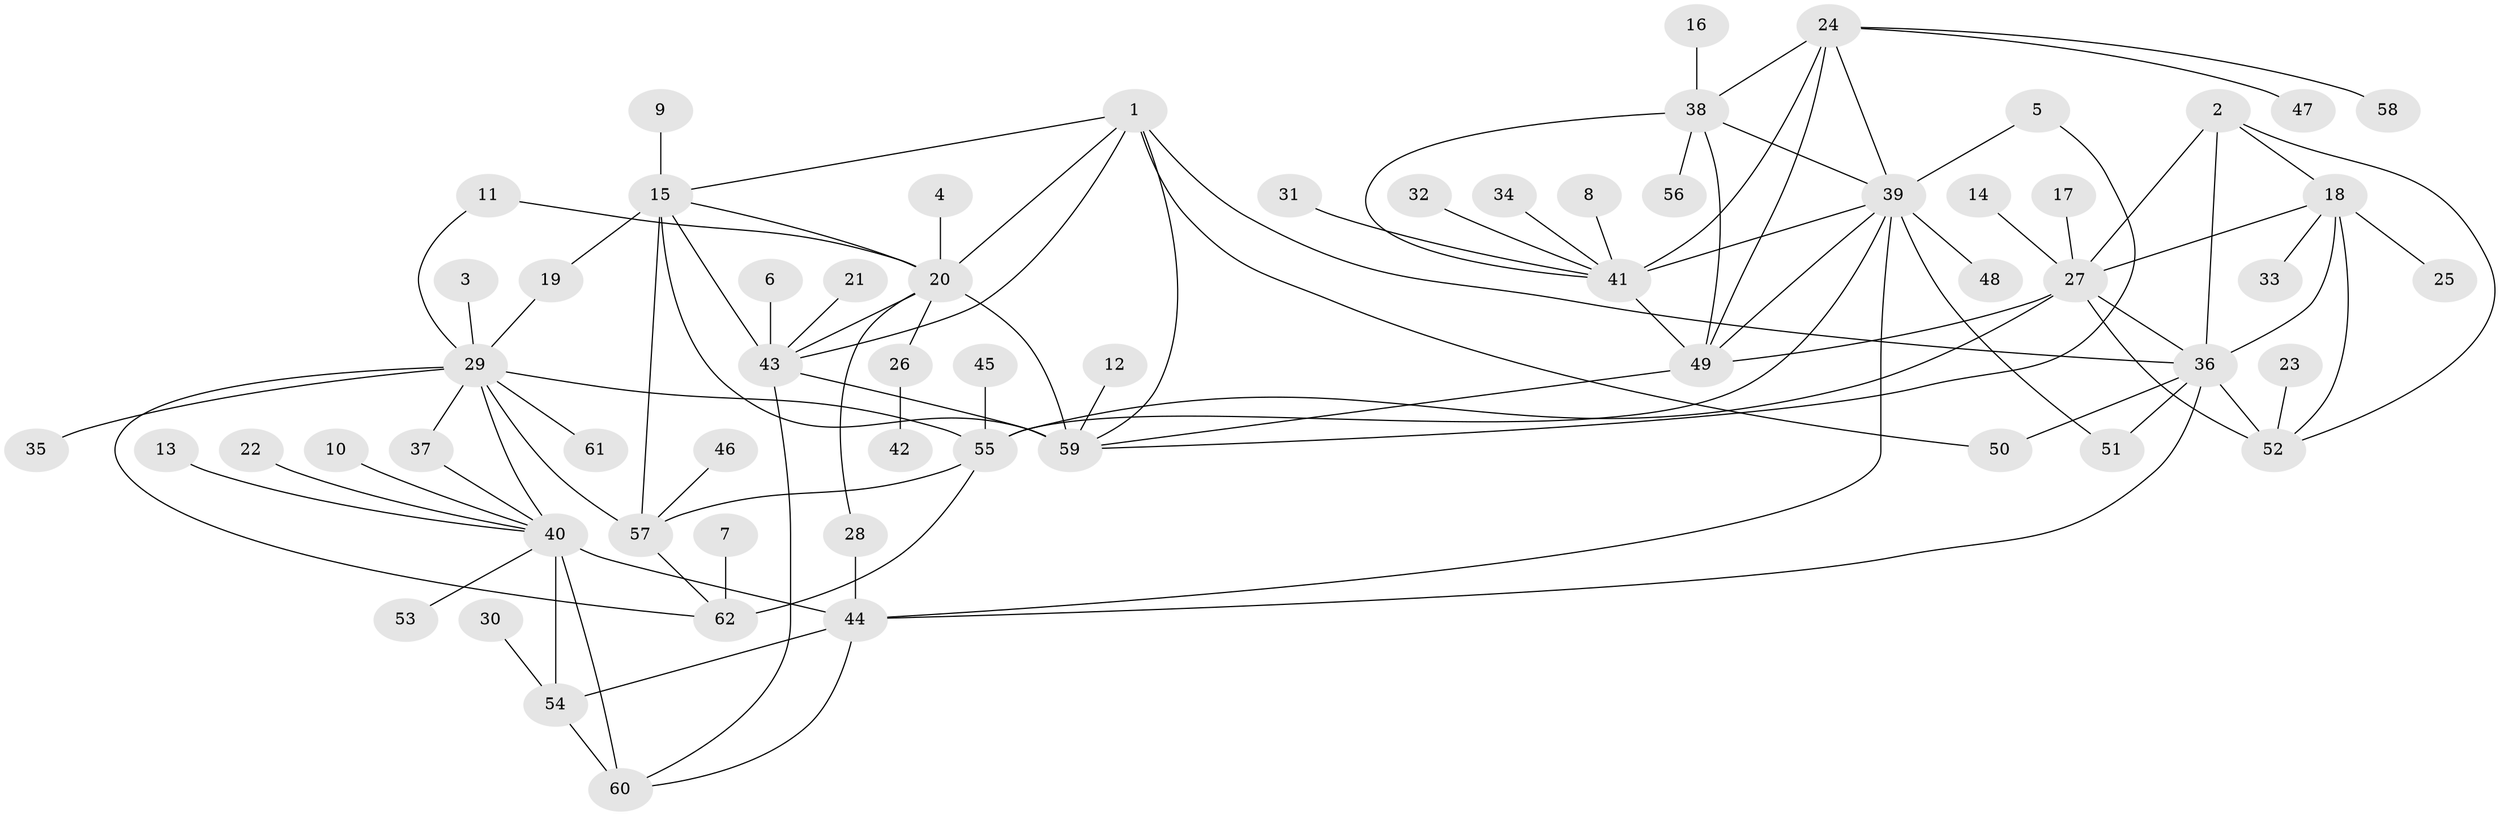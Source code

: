 // original degree distribution, {9: 0.04878048780487805, 8: 0.056910569105691054, 11: 0.016260162601626018, 6: 0.024390243902439025, 10: 0.024390243902439025, 7: 0.04878048780487805, 14: 0.008130081300813009, 5: 0.008130081300813009, 12: 0.008130081300813009, 1: 0.5853658536585366, 3: 0.024390243902439025, 2: 0.14634146341463414}
// Generated by graph-tools (version 1.1) at 2025/02/03/09/25 03:02:41]
// undirected, 62 vertices, 98 edges
graph export_dot {
graph [start="1"]
  node [color=gray90,style=filled];
  1;
  2;
  3;
  4;
  5;
  6;
  7;
  8;
  9;
  10;
  11;
  12;
  13;
  14;
  15;
  16;
  17;
  18;
  19;
  20;
  21;
  22;
  23;
  24;
  25;
  26;
  27;
  28;
  29;
  30;
  31;
  32;
  33;
  34;
  35;
  36;
  37;
  38;
  39;
  40;
  41;
  42;
  43;
  44;
  45;
  46;
  47;
  48;
  49;
  50;
  51;
  52;
  53;
  54;
  55;
  56;
  57;
  58;
  59;
  60;
  61;
  62;
  1 -- 15 [weight=1.0];
  1 -- 20 [weight=1.0];
  1 -- 36 [weight=1.0];
  1 -- 43 [weight=1.0];
  1 -- 50 [weight=1.0];
  1 -- 59 [weight=2.0];
  2 -- 18 [weight=1.0];
  2 -- 27 [weight=1.0];
  2 -- 36 [weight=2.0];
  2 -- 52 [weight=1.0];
  3 -- 29 [weight=1.0];
  4 -- 20 [weight=1.0];
  5 -- 39 [weight=1.0];
  5 -- 59 [weight=1.0];
  6 -- 43 [weight=1.0];
  7 -- 62 [weight=1.0];
  8 -- 41 [weight=1.0];
  9 -- 15 [weight=1.0];
  10 -- 40 [weight=1.0];
  11 -- 20 [weight=1.0];
  11 -- 29 [weight=1.0];
  12 -- 59 [weight=1.0];
  13 -- 40 [weight=1.0];
  14 -- 27 [weight=1.0];
  15 -- 19 [weight=1.0];
  15 -- 20 [weight=1.0];
  15 -- 43 [weight=1.0];
  15 -- 57 [weight=1.0];
  15 -- 59 [weight=2.0];
  16 -- 38 [weight=1.0];
  17 -- 27 [weight=1.0];
  18 -- 25 [weight=1.0];
  18 -- 27 [weight=1.0];
  18 -- 33 [weight=1.0];
  18 -- 36 [weight=2.0];
  18 -- 52 [weight=1.0];
  19 -- 29 [weight=1.0];
  20 -- 26 [weight=1.0];
  20 -- 28 [weight=1.0];
  20 -- 43 [weight=1.0];
  20 -- 59 [weight=2.0];
  21 -- 43 [weight=1.0];
  22 -- 40 [weight=1.0];
  23 -- 52 [weight=1.0];
  24 -- 38 [weight=1.0];
  24 -- 39 [weight=1.0];
  24 -- 41 [weight=2.0];
  24 -- 47 [weight=1.0];
  24 -- 49 [weight=1.0];
  24 -- 58 [weight=1.0];
  26 -- 42 [weight=1.0];
  27 -- 36 [weight=2.0];
  27 -- 49 [weight=1.0];
  27 -- 52 [weight=1.0];
  27 -- 55 [weight=1.0];
  28 -- 44 [weight=1.0];
  29 -- 35 [weight=1.0];
  29 -- 37 [weight=1.0];
  29 -- 40 [weight=1.0];
  29 -- 55 [weight=2.0];
  29 -- 57 [weight=1.0];
  29 -- 61 [weight=1.0];
  29 -- 62 [weight=2.0];
  30 -- 54 [weight=1.0];
  31 -- 41 [weight=1.0];
  32 -- 41 [weight=1.0];
  34 -- 41 [weight=1.0];
  36 -- 44 [weight=1.0];
  36 -- 50 [weight=1.0];
  36 -- 51 [weight=1.0];
  36 -- 52 [weight=2.0];
  37 -- 40 [weight=1.0];
  38 -- 39 [weight=1.0];
  38 -- 41 [weight=2.0];
  38 -- 49 [weight=1.0];
  38 -- 56 [weight=1.0];
  39 -- 41 [weight=2.0];
  39 -- 44 [weight=1.0];
  39 -- 48 [weight=1.0];
  39 -- 49 [weight=1.0];
  39 -- 51 [weight=1.0];
  39 -- 55 [weight=1.0];
  40 -- 44 [weight=3.0];
  40 -- 53 [weight=1.0];
  40 -- 54 [weight=3.0];
  40 -- 60 [weight=3.0];
  41 -- 49 [weight=2.0];
  43 -- 59 [weight=2.0];
  43 -- 60 [weight=1.0];
  44 -- 54 [weight=1.0];
  44 -- 60 [weight=1.0];
  45 -- 55 [weight=1.0];
  46 -- 57 [weight=1.0];
  49 -- 59 [weight=1.0];
  54 -- 60 [weight=1.0];
  55 -- 57 [weight=2.0];
  55 -- 62 [weight=4.0];
  57 -- 62 [weight=2.0];
}
